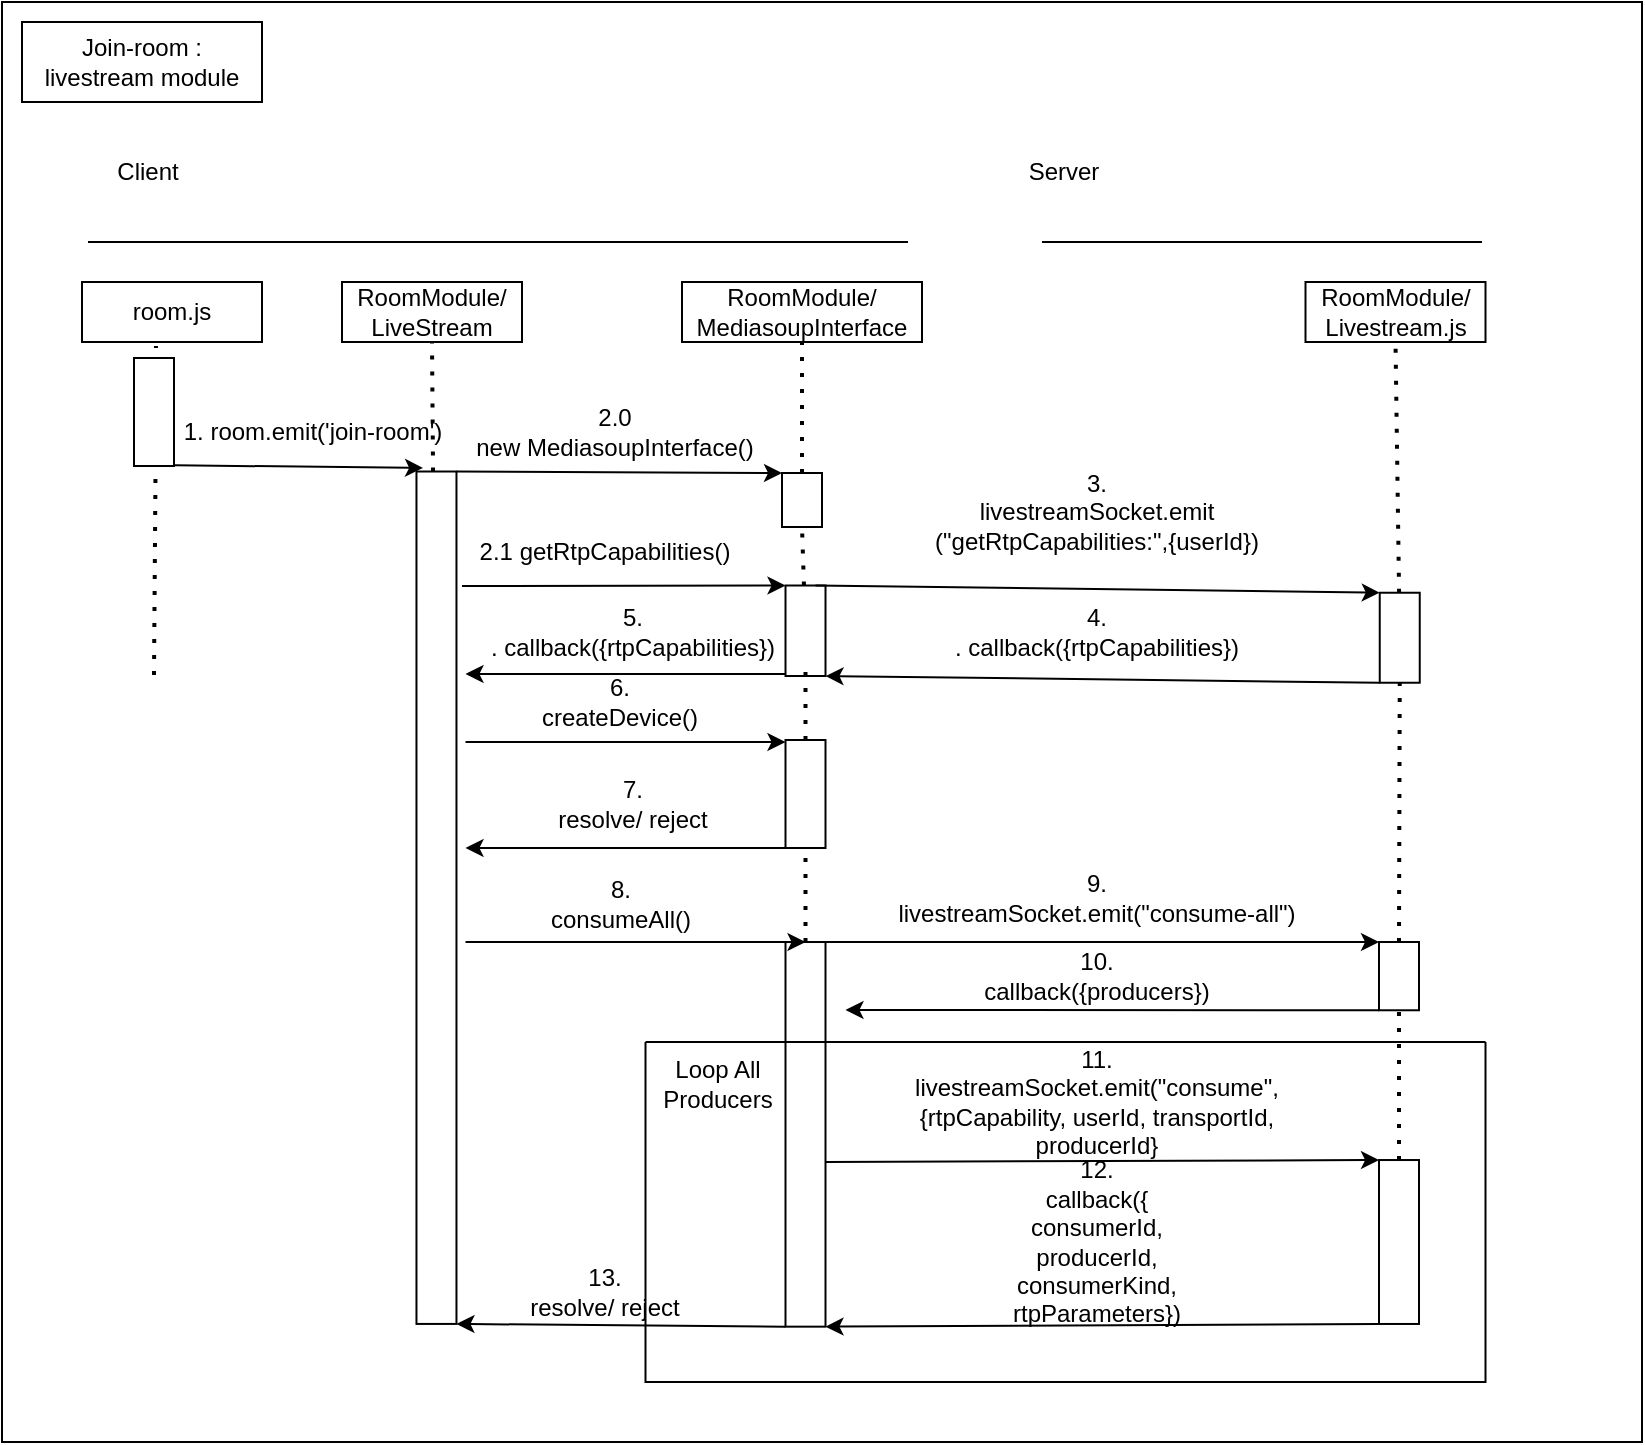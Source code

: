 <mxfile version="20.8.20" type="github">
  <diagram id="Z87XCZslrCXwQrkr19RX" name="Page-1">
    <mxGraphModel dx="2261" dy="707" grid="1" gridSize="10" guides="1" tooltips="1" connect="1" arrows="1" fold="1" page="1" pageScale="1" pageWidth="827" pageHeight="1169" math="0" shadow="0">
      <root>
        <mxCell id="0" />
        <mxCell id="1" parent="0" />
        <mxCell id="S6yvC7qdEsfKQvKiLP5z-28" value="" style="rounded=0;whiteSpace=wrap;html=1;" parent="1" vertex="1">
          <mxGeometry x="-740" y="60" width="820" height="720" as="geometry" />
        </mxCell>
        <mxCell id="S6yvC7qdEsfKQvKiLP5z-32" value="" style="endArrow=none;dashed=1;html=1;dashPattern=1 3;strokeWidth=2;rounded=0;entryX=0.5;entryY=1;entryDx=0;entryDy=0;startArrow=none;" parent="1" source="S6yvC7qdEsfKQvKiLP5z-33" edge="1" target="S6yvC7qdEsfKQvKiLP5z-30">
          <mxGeometry width="50" height="50" relative="1" as="geometry">
            <mxPoint x="-522.25" y="650" as="sourcePoint" />
            <mxPoint x="-522.25" y="280" as="targetPoint" />
          </mxGeometry>
        </mxCell>
        <mxCell id="S6yvC7qdEsfKQvKiLP5z-27" value="" style="rounded=0;whiteSpace=wrap;html=1;" parent="1" vertex="1">
          <mxGeometry x="-730" y="70" width="120" height="40" as="geometry" />
        </mxCell>
        <mxCell id="S6yvC7qdEsfKQvKiLP5z-1" value="room.js" style="rounded=0;whiteSpace=wrap;html=1;" parent="1" vertex="1">
          <mxGeometry x="-700" y="200" width="90" height="30" as="geometry" />
        </mxCell>
        <mxCell id="S6yvC7qdEsfKQvKiLP5z-3" value="RoomModule/&lt;br&gt;Livestream.js" style="rounded=0;whiteSpace=wrap;html=1;" parent="1" vertex="1">
          <mxGeometry x="-88.25" y="200" width="90" height="30" as="geometry" />
        </mxCell>
        <mxCell id="S6yvC7qdEsfKQvKiLP5z-5" value="" style="endArrow=none;dashed=1;html=1;dashPattern=1 3;strokeWidth=2;rounded=0;entryX=0.411;entryY=1.067;entryDx=0;entryDy=0;entryPerimeter=0;startArrow=none;" parent="1" target="S6yvC7qdEsfKQvKiLP5z-1" edge="1">
          <mxGeometry width="50" height="50" relative="1" as="geometry">
            <mxPoint x="-663.523" y="265" as="sourcePoint" />
            <mxPoint x="-303" y="480" as="targetPoint" />
          </mxGeometry>
        </mxCell>
        <mxCell id="S6yvC7qdEsfKQvKiLP5z-6" value="" style="endArrow=none;dashed=1;html=1;dashPattern=1 3;strokeWidth=2;rounded=0;entryX=0.5;entryY=1;entryDx=0;entryDy=0;startArrow=none;" parent="1" source="QYz8oIN1GEiqAUlNkPk4-4" target="S6yvC7qdEsfKQvKiLP5z-3" edge="1">
          <mxGeometry width="50" height="50" relative="1" as="geometry">
            <mxPoint x="-187.75" y="690" as="sourcePoint" />
            <mxPoint x="-41.5" y="280" as="targetPoint" />
          </mxGeometry>
        </mxCell>
        <mxCell id="S6yvC7qdEsfKQvKiLP5z-9" value="" style="endArrow=none;html=1;rounded=0;" parent="1" edge="1">
          <mxGeometry width="50" height="50" relative="1" as="geometry">
            <mxPoint x="-697" y="180" as="sourcePoint" />
            <mxPoint x="-287" y="180" as="targetPoint" />
          </mxGeometry>
        </mxCell>
        <mxCell id="S6yvC7qdEsfKQvKiLP5z-10" value="" style="endArrow=none;html=1;rounded=0;" parent="1" edge="1">
          <mxGeometry width="50" height="50" relative="1" as="geometry">
            <mxPoint x="-220" y="180" as="sourcePoint" />
            <mxPoint y="180" as="targetPoint" />
          </mxGeometry>
        </mxCell>
        <mxCell id="S6yvC7qdEsfKQvKiLP5z-11" value="Client" style="text;strokeColor=none;align=center;fillColor=none;html=1;verticalAlign=middle;whiteSpace=wrap;rounded=0;" parent="1" vertex="1">
          <mxGeometry x="-697" y="130" width="60" height="30" as="geometry" />
        </mxCell>
        <mxCell id="S6yvC7qdEsfKQvKiLP5z-12" value="Server" style="text;strokeColor=none;align=center;fillColor=none;html=1;verticalAlign=middle;whiteSpace=wrap;rounded=0;" parent="1" vertex="1">
          <mxGeometry x="-239.5" y="130" width="60" height="30" as="geometry" />
        </mxCell>
        <mxCell id="S6yvC7qdEsfKQvKiLP5z-14" value="" style="endArrow=none;dashed=1;html=1;dashPattern=1 3;strokeWidth=2;rounded=0;entryX=1;entryY=0.5;entryDx=0;entryDy=0;" parent="1" edge="1">
          <mxGeometry width="50" height="50" relative="1" as="geometry">
            <mxPoint x="-664" y="396.5" as="sourcePoint" />
            <mxPoint x="-663" y="261.5" as="targetPoint" />
          </mxGeometry>
        </mxCell>
        <mxCell id="S6yvC7qdEsfKQvKiLP5z-26" value="Join-room : livestream module" style="text;strokeColor=none;align=center;fillColor=none;html=1;verticalAlign=middle;whiteSpace=wrap;rounded=0;" parent="1" vertex="1">
          <mxGeometry x="-720" y="75" width="100" height="30" as="geometry" />
        </mxCell>
        <mxCell id="S6yvC7qdEsfKQvKiLP5z-30" value="RoomModule/&lt;br&gt;LiveStream" style="rounded=0;whiteSpace=wrap;html=1;" parent="1" vertex="1">
          <mxGeometry x="-570" y="200" width="90" height="30" as="geometry" />
        </mxCell>
        <mxCell id="S6yvC7qdEsfKQvKiLP5z-33" value="" style="rounded=0;whiteSpace=wrap;html=1;rotation=90;" parent="1" vertex="1">
          <mxGeometry x="-735.87" y="497.86" width="426.21" height="20" as="geometry" />
        </mxCell>
        <mxCell id="S6yvC7qdEsfKQvKiLP5z-35" value="" style="endArrow=classic;html=1;rounded=0;entryX=0.879;entryY=1.1;entryDx=0;entryDy=0;entryPerimeter=0;" parent="1" target="S6yvC7qdEsfKQvKiLP5z-36" edge="1">
          <mxGeometry width="50" height="50" relative="1" as="geometry">
            <mxPoint x="-663.5" y="291.5" as="sourcePoint" />
            <mxPoint x="-540" y="292" as="targetPoint" />
          </mxGeometry>
        </mxCell>
        <mxCell id="S6yvC7qdEsfKQvKiLP5z-36" value="1. room.emit(&#39;join-room&#39;)" style="text;strokeColor=none;align=center;fillColor=none;html=1;verticalAlign=middle;whiteSpace=wrap;rounded=0;" parent="1" vertex="1">
          <mxGeometry x="-658.25" y="260" width="146.5" height="30" as="geometry" />
        </mxCell>
        <mxCell id="QYz8oIN1GEiqAUlNkPk4-2" value="" style="endArrow=classic;html=1;rounded=0;entryX=0;entryY=1;entryDx=0;entryDy=0;" parent="1" target="QYz8oIN1GEiqAUlNkPk4-11" edge="1">
          <mxGeometry width="50" height="50" relative="1" as="geometry">
            <mxPoint x="-510" y="352" as="sourcePoint" />
            <mxPoint x="-338.25" y="340" as="targetPoint" />
          </mxGeometry>
        </mxCell>
        <mxCell id="QYz8oIN1GEiqAUlNkPk4-3" value="2.1 getRtpCapabilities()" style="text;strokeColor=none;align=center;fillColor=none;html=1;verticalAlign=middle;whiteSpace=wrap;rounded=0;" parent="1" vertex="1">
          <mxGeometry x="-511.75" y="320" width="146.5" height="30" as="geometry" />
        </mxCell>
        <mxCell id="QYz8oIN1GEiqAUlNkPk4-5" value="" style="endArrow=classic;html=1;rounded=0;entryX=1;entryY=0;entryDx=0;entryDy=0;exitX=1;exitY=1;exitDx=0;exitDy=0;" parent="1" source="QYz8oIN1GEiqAUlNkPk4-4" target="QYz8oIN1GEiqAUlNkPk4-11" edge="1">
          <mxGeometry width="50" height="50" relative="1" as="geometry">
            <mxPoint x="-161.25" y="400" as="sourcePoint" />
            <mxPoint x="-338.25" y="400" as="targetPoint" />
          </mxGeometry>
        </mxCell>
        <mxCell id="QYz8oIN1GEiqAUlNkPk4-6" value="4.&lt;br&gt;. callback({rtpCapabilities})" style="text;strokeColor=none;align=center;fillColor=none;html=1;verticalAlign=middle;whiteSpace=wrap;rounded=0;" parent="1" vertex="1">
          <mxGeometry x="-266.25" y="360" width="146.5" height="30" as="geometry" />
        </mxCell>
        <mxCell id="QYz8oIN1GEiqAUlNkPk4-8" value="RoomModule/&lt;br&gt;MediasoupInterface" style="rounded=0;whiteSpace=wrap;html=1;" parent="1" vertex="1">
          <mxGeometry x="-400" y="200" width="120" height="30" as="geometry" />
        </mxCell>
        <mxCell id="QYz8oIN1GEiqAUlNkPk4-10" value="" style="endArrow=none;dashed=1;html=1;dashPattern=1 3;strokeWidth=2;rounded=0;entryX=0.5;entryY=1;entryDx=0;entryDy=0;startArrow=none;" parent="1" source="UQ8lVdm8DVR-YvWxI9tz-1" target="QYz8oIN1GEiqAUlNkPk4-8" edge="1">
          <mxGeometry width="50" height="50" relative="1" as="geometry">
            <mxPoint x="-388.25" y="730" as="sourcePoint" />
            <mxPoint x="-338.25" y="280" as="targetPoint" />
          </mxGeometry>
        </mxCell>
        <mxCell id="QYz8oIN1GEiqAUlNkPk4-11" value="" style="rounded=0;whiteSpace=wrap;html=1;rotation=90;" parent="1" vertex="1">
          <mxGeometry x="-360.87" y="364.38" width="45.25" height="20" as="geometry" />
        </mxCell>
        <mxCell id="QYz8oIN1GEiqAUlNkPk4-13" value="" style="endArrow=none;dashed=1;html=1;dashPattern=1 3;strokeWidth=2;rounded=0;startArrow=none;" parent="1" source="VE9qQbwJ7asa3l0-s3IV-2" edge="1">
          <mxGeometry width="50" height="50" relative="1" as="geometry">
            <mxPoint x="-338.25" y="730" as="sourcePoint" />
            <mxPoint x="-338.25" y="390" as="targetPoint" />
          </mxGeometry>
        </mxCell>
        <mxCell id="QYz8oIN1GEiqAUlNkPk4-4" value="" style="rounded=0;whiteSpace=wrap;html=1;rotation=90;spacing=4;" parent="1" vertex="1">
          <mxGeometry x="-63.63" y="367.87" width="45" height="20" as="geometry" />
        </mxCell>
        <mxCell id="QYz8oIN1GEiqAUlNkPk4-14" value="" style="endArrow=none;dashed=1;html=1;dashPattern=1 3;strokeWidth=2;rounded=0;entryX=1;entryY=0.5;entryDx=0;entryDy=0;exitX=0;exitY=0.5;exitDx=0;exitDy=0;startArrow=none;" parent="1" source="VE9qQbwJ7asa3l0-s3IV-12" target="QYz8oIN1GEiqAUlNkPk4-4" edge="1">
          <mxGeometry width="50" height="50" relative="1" as="geometry">
            <mxPoint x="-68" y="690" as="sourcePoint" />
            <mxPoint x="-68" y="280" as="targetPoint" />
          </mxGeometry>
        </mxCell>
        <mxCell id="QYz8oIN1GEiqAUlNkPk4-15" value="" style="endArrow=classic;html=1;rounded=0;exitX=0;exitY=0.25;exitDx=0;exitDy=0;entryX=0;entryY=1;entryDx=0;entryDy=0;" parent="1" source="QYz8oIN1GEiqAUlNkPk4-11" target="QYz8oIN1GEiqAUlNkPk4-4" edge="1">
          <mxGeometry width="50" height="50" relative="1" as="geometry">
            <mxPoint x="-28.25" y="380" as="sourcePoint" />
            <mxPoint x="21.75" y="330" as="targetPoint" />
          </mxGeometry>
        </mxCell>
        <mxCell id="QYz8oIN1GEiqAUlNkPk4-16" value="3.&lt;br&gt;livestreamSocket.emit&lt;br&gt;(&quot;getRtpCapabilities:&quot;,{userId})" style="text;strokeColor=none;align=center;fillColor=none;html=1;verticalAlign=middle;whiteSpace=wrap;rounded=0;" parent="1" vertex="1">
          <mxGeometry x="-299.5" y="300" width="213" height="30" as="geometry" />
        </mxCell>
        <mxCell id="QYz8oIN1GEiqAUlNkPk4-17" value="" style="endArrow=classic;html=1;rounded=0;" parent="1" edge="1">
          <mxGeometry width="50" height="50" relative="1" as="geometry">
            <mxPoint x="-348.25" y="396" as="sourcePoint" />
            <mxPoint x="-508.25" y="396" as="targetPoint" />
          </mxGeometry>
        </mxCell>
        <mxCell id="QYz8oIN1GEiqAUlNkPk4-18" value="5.&lt;br&gt;. callback({rtpCapabilities})" style="text;strokeColor=none;align=center;fillColor=none;html=1;verticalAlign=middle;whiteSpace=wrap;rounded=0;" parent="1" vertex="1">
          <mxGeometry x="-498.25" y="360" width="146.5" height="30" as="geometry" />
        </mxCell>
        <mxCell id="VE9qQbwJ7asa3l0-s3IV-2" value="" style="rounded=0;whiteSpace=wrap;html=1;rotation=90;" parent="1" vertex="1">
          <mxGeometry x="-365.25" y="446" width="54" height="20" as="geometry" />
        </mxCell>
        <mxCell id="VE9qQbwJ7asa3l0-s3IV-4" value="" style="endArrow=classic;html=1;rounded=0;startArrow=none;" parent="1" edge="1">
          <mxGeometry width="50" height="50" relative="1" as="geometry">
            <mxPoint x="-508.25" y="430" as="sourcePoint" />
            <mxPoint x="-348.25" y="430" as="targetPoint" />
          </mxGeometry>
        </mxCell>
        <mxCell id="VE9qQbwJ7asa3l0-s3IV-6" value="" style="endArrow=classic;html=1;rounded=0;exitX=1;exitY=0.5;exitDx=0;exitDy=0;" parent="1" source="VE9qQbwJ7asa3l0-s3IV-2" edge="1">
          <mxGeometry width="50" height="50" relative="1" as="geometry">
            <mxPoint x="-298.25" y="440" as="sourcePoint" />
            <mxPoint x="-508.25" y="483" as="targetPoint" />
          </mxGeometry>
        </mxCell>
        <mxCell id="VE9qQbwJ7asa3l0-s3IV-7" value="7.&lt;br&gt;resolve/ reject" style="text;strokeColor=none;align=center;fillColor=none;html=1;verticalAlign=middle;whiteSpace=wrap;rounded=0;rotation=0;" parent="1" vertex="1">
          <mxGeometry x="-498.25" y="446" width="146.5" height="30" as="geometry" />
        </mxCell>
        <mxCell id="VE9qQbwJ7asa3l0-s3IV-9" value="" style="rounded=0;whiteSpace=wrap;html=1;rotation=90;" parent="1" vertex="1">
          <mxGeometry x="-434.41" y="616.17" width="192.32" height="20" as="geometry" />
        </mxCell>
        <mxCell id="VE9qQbwJ7asa3l0-s3IV-10" value="" style="endArrow=classic;html=1;rounded=0;entryX=0;entryY=0.5;entryDx=0;entryDy=0;" parent="1" target="VE9qQbwJ7asa3l0-s3IV-9" edge="1">
          <mxGeometry width="50" height="50" relative="1" as="geometry">
            <mxPoint x="-508.25" y="530" as="sourcePoint" />
            <mxPoint x="-248.25" y="407" as="targetPoint" />
          </mxGeometry>
        </mxCell>
        <mxCell id="VE9qQbwJ7asa3l0-s3IV-11" value="8.&lt;br&gt;consumeAll()" style="text;strokeColor=none;align=center;fillColor=none;html=1;verticalAlign=middle;whiteSpace=wrap;rounded=0;" parent="1" vertex="1">
          <mxGeometry x="-504" y="496" width="146.5" height="30" as="geometry" />
        </mxCell>
        <mxCell id="VE9qQbwJ7asa3l0-s3IV-12" value="" style="rounded=0;whiteSpace=wrap;html=1;rotation=90;" parent="1" vertex="1">
          <mxGeometry x="-58.57" y="537.07" width="34.13" height="20" as="geometry" />
        </mxCell>
        <mxCell id="VE9qQbwJ7asa3l0-s3IV-15" value="" style="endArrow=classic;html=1;rounded=0;exitX=0;exitY=0;exitDx=0;exitDy=0;entryX=0;entryY=1;entryDx=0;entryDy=0;" parent="1" source="VE9qQbwJ7asa3l0-s3IV-9" target="VE9qQbwJ7asa3l0-s3IV-12" edge="1">
          <mxGeometry width="50" height="50" relative="1" as="geometry">
            <mxPoint x="-298.25" y="440" as="sourcePoint" />
            <mxPoint x="-248.25" y="390" as="targetPoint" />
          </mxGeometry>
        </mxCell>
        <mxCell id="VE9qQbwJ7asa3l0-s3IV-5" value="6.&lt;br&gt;createDevice()" style="text;strokeColor=none;align=center;fillColor=none;html=1;verticalAlign=middle;whiteSpace=wrap;rounded=0;" parent="1" vertex="1">
          <mxGeometry x="-504" y="400" width="145.75" height="20" as="geometry" />
        </mxCell>
        <mxCell id="VE9qQbwJ7asa3l0-s3IV-20" value="9.&lt;br&gt;livestreamSocket.emit(&quot;consume-all&quot;)" style="text;strokeColor=none;align=center;fillColor=none;html=1;verticalAlign=middle;whiteSpace=wrap;rounded=0;" parent="1" vertex="1">
          <mxGeometry x="-309.37" y="490" width="232.75" height="36" as="geometry" />
        </mxCell>
        <mxCell id="VE9qQbwJ7asa3l0-s3IV-21" value="" style="endArrow=classic;html=1;rounded=0;exitX=1;exitY=1;exitDx=0;exitDy=0;" parent="1" source="VE9qQbwJ7asa3l0-s3IV-12" edge="1">
          <mxGeometry width="50" height="50" relative="1" as="geometry">
            <mxPoint x="-398.25" y="480" as="sourcePoint" />
            <mxPoint x="-318.25" y="564" as="targetPoint" />
          </mxGeometry>
        </mxCell>
        <mxCell id="VE9qQbwJ7asa3l0-s3IV-22" value="10.&lt;br&gt;callback({producers})" style="text;strokeColor=none;align=center;fillColor=none;html=1;verticalAlign=middle;whiteSpace=wrap;rounded=0;" parent="1" vertex="1">
          <mxGeometry x="-309.37" y="529.07" width="232.75" height="36" as="geometry" />
        </mxCell>
        <mxCell id="VE9qQbwJ7asa3l0-s3IV-24" value="" style="endArrow=classic;html=1;rounded=0;entryX=0;entryY=1;entryDx=0;entryDy=0;" parent="1" target="VE9qQbwJ7asa3l0-s3IV-23" edge="1">
          <mxGeometry width="50" height="50" relative="1" as="geometry">
            <mxPoint x="-328.25" y="640" as="sourcePoint" />
            <mxPoint x="-348.25" y="479.07" as="targetPoint" />
          </mxGeometry>
        </mxCell>
        <mxCell id="VE9qQbwJ7asa3l0-s3IV-26" value="" style="swimlane;startSize=0;" parent="1" vertex="1">
          <mxGeometry x="-418.25" y="580" width="420" height="170" as="geometry" />
        </mxCell>
        <mxCell id="VE9qQbwJ7asa3l0-s3IV-27" value="Loop All Producers" style="text;strokeColor=none;align=center;fillColor=none;html=1;verticalAlign=middle;whiteSpace=wrap;rounded=0;" parent="VE9qQbwJ7asa3l0-s3IV-26" vertex="1">
          <mxGeometry x="6.5" y="6" width="60" height="30" as="geometry" />
        </mxCell>
        <mxCell id="VE9qQbwJ7asa3l0-s3IV-23" value="" style="rounded=0;whiteSpace=wrap;html=1;rotation=90;" parent="VE9qQbwJ7asa3l0-s3IV-26" vertex="1">
          <mxGeometry x="335.77" y="90" width="81.97" height="20" as="geometry" />
        </mxCell>
        <mxCell id="VE9qQbwJ7asa3l0-s3IV-29" value="12.&lt;br&gt;callback({&lt;br&gt;consumerId,&lt;br&gt;producerId,&lt;br&gt;consumerKind,&lt;br&gt;rtpParameters})" style="text;strokeColor=none;align=center;fillColor=none;html=1;verticalAlign=middle;whiteSpace=wrap;rounded=0;" parent="VE9qQbwJ7asa3l0-s3IV-26" vertex="1">
          <mxGeometry x="108.88" y="82" width="232.75" height="36" as="geometry" />
        </mxCell>
        <mxCell id="VE9qQbwJ7asa3l0-s3IV-25" value="11.&lt;br&gt;livestreamSocket.emit(&quot;consume&quot;, {rtpCapability, userId, transportId, producerId}" style="text;strokeColor=none;align=center;fillColor=none;html=1;verticalAlign=middle;whiteSpace=wrap;rounded=0;" parent="1" vertex="1">
          <mxGeometry x="-309.37" y="592" width="232.75" height="36" as="geometry" />
        </mxCell>
        <mxCell id="VE9qQbwJ7asa3l0-s3IV-28" value="" style="endArrow=classic;html=1;rounded=0;exitX=1;exitY=1;exitDx=0;exitDy=0;entryX=1;entryY=0;entryDx=0;entryDy=0;" parent="1" source="VE9qQbwJ7asa3l0-s3IV-23" target="VE9qQbwJ7asa3l0-s3IV-9" edge="1">
          <mxGeometry width="50" height="50" relative="1" as="geometry">
            <mxPoint x="-368.25" y="652" as="sourcePoint" />
            <mxPoint x="-328.25" y="676" as="targetPoint" />
          </mxGeometry>
        </mxCell>
        <mxCell id="VE9qQbwJ7asa3l0-s3IV-30" value="" style="endArrow=classic;html=1;rounded=0;exitX=1;exitY=1;exitDx=0;exitDy=0;entryX=1;entryY=0;entryDx=0;entryDy=0;" parent="1" source="VE9qQbwJ7asa3l0-s3IV-9" target="S6yvC7qdEsfKQvKiLP5z-33" edge="1">
          <mxGeometry width="50" height="50" relative="1" as="geometry">
            <mxPoint x="-368.25" y="630" as="sourcePoint" />
            <mxPoint x="-318.25" y="580" as="targetPoint" />
          </mxGeometry>
        </mxCell>
        <mxCell id="VE9qQbwJ7asa3l0-s3IV-31" value="13.&lt;br&gt;resolve/ reject" style="text;strokeColor=none;align=center;fillColor=none;html=1;verticalAlign=middle;whiteSpace=wrap;rounded=0;rotation=0;" parent="1" vertex="1">
          <mxGeometry x="-511.75" y="690" width="146.5" height="30" as="geometry" />
        </mxCell>
        <mxCell id="VE9qQbwJ7asa3l0-s3IV-34" value="" style="endArrow=none;dashed=1;html=1;dashPattern=1 3;strokeWidth=2;rounded=0;entryX=1;entryY=0.5;entryDx=0;entryDy=0;exitX=0;exitY=0.5;exitDx=0;exitDy=0;" parent="1" source="VE9qQbwJ7asa3l0-s3IV-9" target="VE9qQbwJ7asa3l0-s3IV-2" edge="1">
          <mxGeometry width="50" height="50" relative="1" as="geometry">
            <mxPoint x="-508.25" y="430" as="sourcePoint" />
            <mxPoint x="-458.25" y="380" as="targetPoint" />
          </mxGeometry>
        </mxCell>
        <mxCell id="VE9qQbwJ7asa3l0-s3IV-35" value="" style="rounded=0;whiteSpace=wrap;html=1;rotation=90;" parent="1" vertex="1">
          <mxGeometry x="-691" y="255" width="54" height="20" as="geometry" />
        </mxCell>
        <mxCell id="VE9qQbwJ7asa3l0-s3IV-36" value="" style="endArrow=none;dashed=1;html=1;dashPattern=1 3;strokeWidth=2;rounded=0;entryX=1;entryY=0.5;entryDx=0;entryDy=0;exitX=0;exitY=0.5;exitDx=0;exitDy=0;" parent="1" source="VE9qQbwJ7asa3l0-s3IV-23" target="VE9qQbwJ7asa3l0-s3IV-12" edge="1">
          <mxGeometry width="50" height="50" relative="1" as="geometry">
            <mxPoint x="-41.25" y="630" as="sourcePoint" />
            <mxPoint x="-458.25" y="380" as="targetPoint" />
          </mxGeometry>
        </mxCell>
        <mxCell id="UQ8lVdm8DVR-YvWxI9tz-2" value="" style="endArrow=none;dashed=1;html=1;dashPattern=1 3;strokeWidth=2;rounded=0;entryX=1;entryY=0.5;entryDx=0;entryDy=0;startArrow=none;" edge="1" parent="1" source="QYz8oIN1GEiqAUlNkPk4-11" target="UQ8lVdm8DVR-YvWxI9tz-1">
          <mxGeometry width="50" height="50" relative="1" as="geometry">
            <mxPoint x="-338" y="370" as="sourcePoint" />
            <mxPoint x="-338.25" y="280" as="targetPoint" />
          </mxGeometry>
        </mxCell>
        <mxCell id="UQ8lVdm8DVR-YvWxI9tz-1" value="" style="rounded=0;whiteSpace=wrap;html=1;rotation=90;" vertex="1" parent="1">
          <mxGeometry x="-353.5" y="299" width="27" height="20" as="geometry" />
        </mxCell>
        <mxCell id="UQ8lVdm8DVR-YvWxI9tz-3" value="" style="endArrow=classic;html=1;rounded=0;exitX=0;exitY=0;exitDx=0;exitDy=0;entryX=0;entryY=1;entryDx=0;entryDy=0;" edge="1" parent="1" source="S6yvC7qdEsfKQvKiLP5z-33" target="UQ8lVdm8DVR-YvWxI9tz-1">
          <mxGeometry width="50" height="50" relative="1" as="geometry">
            <mxPoint x="-360" y="460" as="sourcePoint" />
            <mxPoint x="-310" y="410" as="targetPoint" />
          </mxGeometry>
        </mxCell>
        <mxCell id="UQ8lVdm8DVR-YvWxI9tz-4" value="2.0&lt;br&gt;new MediasoupInterface()" style="text;strokeColor=none;align=center;fillColor=none;html=1;verticalAlign=middle;whiteSpace=wrap;rounded=0;" vertex="1" parent="1">
          <mxGeometry x="-507.37" y="260" width="146.5" height="30" as="geometry" />
        </mxCell>
      </root>
    </mxGraphModel>
  </diagram>
</mxfile>
